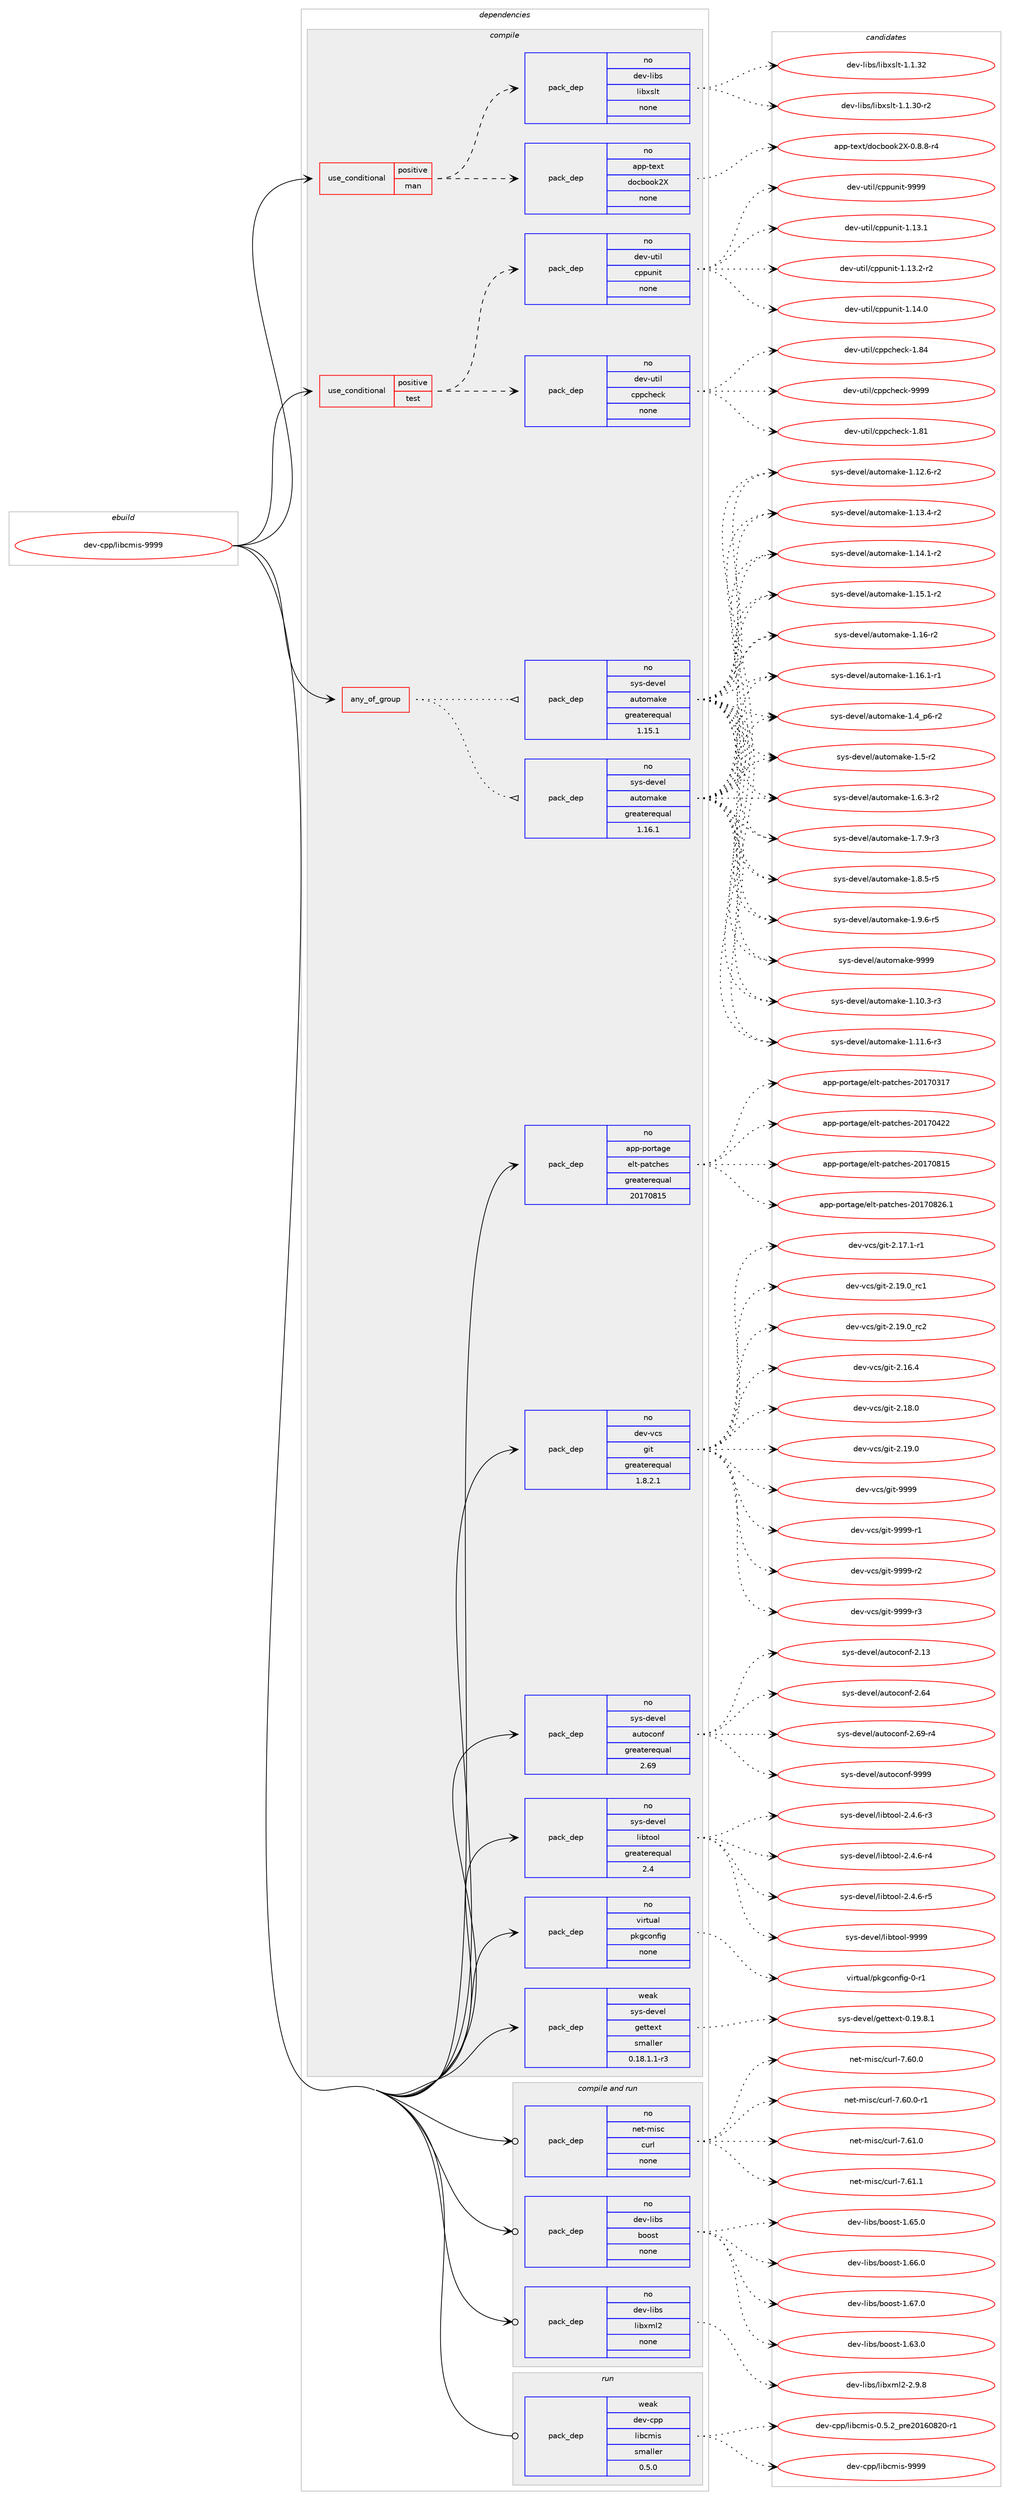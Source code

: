 digraph prolog {

# *************
# Graph options
# *************

newrank=true;
concentrate=true;
compound=true;
graph [rankdir=LR,fontname=Helvetica,fontsize=10,ranksep=1.5];#, ranksep=2.5, nodesep=0.2];
edge  [arrowhead=vee];
node  [fontname=Helvetica,fontsize=10];

# **********
# The ebuild
# **********

subgraph cluster_leftcol {
color=gray;
rank=same;
label=<<i>ebuild</i>>;
id [label="dev-cpp/libcmis-9999", color=red, width=4, href="../dev-cpp/libcmis-9999.svg"];
}

# ****************
# The dependencies
# ****************

subgraph cluster_midcol {
color=gray;
label=<<i>dependencies</i>>;
subgraph cluster_compile {
fillcolor="#eeeeee";
style=filled;
label=<<i>compile</i>>;
subgraph any66 {
dependency3209 [label=<<TABLE BORDER="0" CELLBORDER="1" CELLSPACING="0" CELLPADDING="4"><TR><TD CELLPADDING="10">any_of_group</TD></TR></TABLE>>, shape=none, color=red];subgraph pack2259 {
dependency3210 [label=<<TABLE BORDER="0" CELLBORDER="1" CELLSPACING="0" CELLPADDING="4" WIDTH="220"><TR><TD ROWSPAN="6" CELLPADDING="30">pack_dep</TD></TR><TR><TD WIDTH="110">no</TD></TR><TR><TD>sys-devel</TD></TR><TR><TD>automake</TD></TR><TR><TD>greaterequal</TD></TR><TR><TD>1.16.1</TD></TR></TABLE>>, shape=none, color=blue];
}
dependency3209:e -> dependency3210:w [weight=20,style="dotted",arrowhead="oinv"];
subgraph pack2260 {
dependency3211 [label=<<TABLE BORDER="0" CELLBORDER="1" CELLSPACING="0" CELLPADDING="4" WIDTH="220"><TR><TD ROWSPAN="6" CELLPADDING="30">pack_dep</TD></TR><TR><TD WIDTH="110">no</TD></TR><TR><TD>sys-devel</TD></TR><TR><TD>automake</TD></TR><TR><TD>greaterequal</TD></TR><TR><TD>1.15.1</TD></TR></TABLE>>, shape=none, color=blue];
}
dependency3209:e -> dependency3211:w [weight=20,style="dotted",arrowhead="oinv"];
}
id:e -> dependency3209:w [weight=20,style="solid",arrowhead="vee"];
subgraph cond878 {
dependency3212 [label=<<TABLE BORDER="0" CELLBORDER="1" CELLSPACING="0" CELLPADDING="4"><TR><TD ROWSPAN="3" CELLPADDING="10">use_conditional</TD></TR><TR><TD>positive</TD></TR><TR><TD>man</TD></TR></TABLE>>, shape=none, color=red];
subgraph pack2261 {
dependency3213 [label=<<TABLE BORDER="0" CELLBORDER="1" CELLSPACING="0" CELLPADDING="4" WIDTH="220"><TR><TD ROWSPAN="6" CELLPADDING="30">pack_dep</TD></TR><TR><TD WIDTH="110">no</TD></TR><TR><TD>app-text</TD></TR><TR><TD>docbook2X</TD></TR><TR><TD>none</TD></TR><TR><TD></TD></TR></TABLE>>, shape=none, color=blue];
}
dependency3212:e -> dependency3213:w [weight=20,style="dashed",arrowhead="vee"];
subgraph pack2262 {
dependency3214 [label=<<TABLE BORDER="0" CELLBORDER="1" CELLSPACING="0" CELLPADDING="4" WIDTH="220"><TR><TD ROWSPAN="6" CELLPADDING="30">pack_dep</TD></TR><TR><TD WIDTH="110">no</TD></TR><TR><TD>dev-libs</TD></TR><TR><TD>libxslt</TD></TR><TR><TD>none</TD></TR><TR><TD></TD></TR></TABLE>>, shape=none, color=blue];
}
dependency3212:e -> dependency3214:w [weight=20,style="dashed",arrowhead="vee"];
}
id:e -> dependency3212:w [weight=20,style="solid",arrowhead="vee"];
subgraph cond879 {
dependency3215 [label=<<TABLE BORDER="0" CELLBORDER="1" CELLSPACING="0" CELLPADDING="4"><TR><TD ROWSPAN="3" CELLPADDING="10">use_conditional</TD></TR><TR><TD>positive</TD></TR><TR><TD>test</TD></TR></TABLE>>, shape=none, color=red];
subgraph pack2263 {
dependency3216 [label=<<TABLE BORDER="0" CELLBORDER="1" CELLSPACING="0" CELLPADDING="4" WIDTH="220"><TR><TD ROWSPAN="6" CELLPADDING="30">pack_dep</TD></TR><TR><TD WIDTH="110">no</TD></TR><TR><TD>dev-util</TD></TR><TR><TD>cppcheck</TD></TR><TR><TD>none</TD></TR><TR><TD></TD></TR></TABLE>>, shape=none, color=blue];
}
dependency3215:e -> dependency3216:w [weight=20,style="dashed",arrowhead="vee"];
subgraph pack2264 {
dependency3217 [label=<<TABLE BORDER="0" CELLBORDER="1" CELLSPACING="0" CELLPADDING="4" WIDTH="220"><TR><TD ROWSPAN="6" CELLPADDING="30">pack_dep</TD></TR><TR><TD WIDTH="110">no</TD></TR><TR><TD>dev-util</TD></TR><TR><TD>cppunit</TD></TR><TR><TD>none</TD></TR><TR><TD></TD></TR></TABLE>>, shape=none, color=blue];
}
dependency3215:e -> dependency3217:w [weight=20,style="dashed",arrowhead="vee"];
}
id:e -> dependency3215:w [weight=20,style="solid",arrowhead="vee"];
subgraph pack2265 {
dependency3218 [label=<<TABLE BORDER="0" CELLBORDER="1" CELLSPACING="0" CELLPADDING="4" WIDTH="220"><TR><TD ROWSPAN="6" CELLPADDING="30">pack_dep</TD></TR><TR><TD WIDTH="110">no</TD></TR><TR><TD>app-portage</TD></TR><TR><TD>elt-patches</TD></TR><TR><TD>greaterequal</TD></TR><TR><TD>20170815</TD></TR></TABLE>>, shape=none, color=blue];
}
id:e -> dependency3218:w [weight=20,style="solid",arrowhead="vee"];
subgraph pack2266 {
dependency3219 [label=<<TABLE BORDER="0" CELLBORDER="1" CELLSPACING="0" CELLPADDING="4" WIDTH="220"><TR><TD ROWSPAN="6" CELLPADDING="30">pack_dep</TD></TR><TR><TD WIDTH="110">no</TD></TR><TR><TD>dev-vcs</TD></TR><TR><TD>git</TD></TR><TR><TD>greaterequal</TD></TR><TR><TD>1.8.2.1</TD></TR></TABLE>>, shape=none, color=blue];
}
id:e -> dependency3219:w [weight=20,style="solid",arrowhead="vee"];
subgraph pack2267 {
dependency3220 [label=<<TABLE BORDER="0" CELLBORDER="1" CELLSPACING="0" CELLPADDING="4" WIDTH="220"><TR><TD ROWSPAN="6" CELLPADDING="30">pack_dep</TD></TR><TR><TD WIDTH="110">no</TD></TR><TR><TD>sys-devel</TD></TR><TR><TD>autoconf</TD></TR><TR><TD>greaterequal</TD></TR><TR><TD>2.69</TD></TR></TABLE>>, shape=none, color=blue];
}
id:e -> dependency3220:w [weight=20,style="solid",arrowhead="vee"];
subgraph pack2268 {
dependency3221 [label=<<TABLE BORDER="0" CELLBORDER="1" CELLSPACING="0" CELLPADDING="4" WIDTH="220"><TR><TD ROWSPAN="6" CELLPADDING="30">pack_dep</TD></TR><TR><TD WIDTH="110">no</TD></TR><TR><TD>sys-devel</TD></TR><TR><TD>libtool</TD></TR><TR><TD>greaterequal</TD></TR><TR><TD>2.4</TD></TR></TABLE>>, shape=none, color=blue];
}
id:e -> dependency3221:w [weight=20,style="solid",arrowhead="vee"];
subgraph pack2269 {
dependency3222 [label=<<TABLE BORDER="0" CELLBORDER="1" CELLSPACING="0" CELLPADDING="4" WIDTH="220"><TR><TD ROWSPAN="6" CELLPADDING="30">pack_dep</TD></TR><TR><TD WIDTH="110">no</TD></TR><TR><TD>virtual</TD></TR><TR><TD>pkgconfig</TD></TR><TR><TD>none</TD></TR><TR><TD></TD></TR></TABLE>>, shape=none, color=blue];
}
id:e -> dependency3222:w [weight=20,style="solid",arrowhead="vee"];
subgraph pack2270 {
dependency3223 [label=<<TABLE BORDER="0" CELLBORDER="1" CELLSPACING="0" CELLPADDING="4" WIDTH="220"><TR><TD ROWSPAN="6" CELLPADDING="30">pack_dep</TD></TR><TR><TD WIDTH="110">weak</TD></TR><TR><TD>sys-devel</TD></TR><TR><TD>gettext</TD></TR><TR><TD>smaller</TD></TR><TR><TD>0.18.1.1-r3</TD></TR></TABLE>>, shape=none, color=blue];
}
id:e -> dependency3223:w [weight=20,style="solid",arrowhead="vee"];
}
subgraph cluster_compileandrun {
fillcolor="#eeeeee";
style=filled;
label=<<i>compile and run</i>>;
subgraph pack2271 {
dependency3224 [label=<<TABLE BORDER="0" CELLBORDER="1" CELLSPACING="0" CELLPADDING="4" WIDTH="220"><TR><TD ROWSPAN="6" CELLPADDING="30">pack_dep</TD></TR><TR><TD WIDTH="110">no</TD></TR><TR><TD>dev-libs</TD></TR><TR><TD>boost</TD></TR><TR><TD>none</TD></TR><TR><TD></TD></TR></TABLE>>, shape=none, color=blue];
}
id:e -> dependency3224:w [weight=20,style="solid",arrowhead="odotvee"];
subgraph pack2272 {
dependency3225 [label=<<TABLE BORDER="0" CELLBORDER="1" CELLSPACING="0" CELLPADDING="4" WIDTH="220"><TR><TD ROWSPAN="6" CELLPADDING="30">pack_dep</TD></TR><TR><TD WIDTH="110">no</TD></TR><TR><TD>dev-libs</TD></TR><TR><TD>libxml2</TD></TR><TR><TD>none</TD></TR><TR><TD></TD></TR></TABLE>>, shape=none, color=blue];
}
id:e -> dependency3225:w [weight=20,style="solid",arrowhead="odotvee"];
subgraph pack2273 {
dependency3226 [label=<<TABLE BORDER="0" CELLBORDER="1" CELLSPACING="0" CELLPADDING="4" WIDTH="220"><TR><TD ROWSPAN="6" CELLPADDING="30">pack_dep</TD></TR><TR><TD WIDTH="110">no</TD></TR><TR><TD>net-misc</TD></TR><TR><TD>curl</TD></TR><TR><TD>none</TD></TR><TR><TD></TD></TR></TABLE>>, shape=none, color=blue];
}
id:e -> dependency3226:w [weight=20,style="solid",arrowhead="odotvee"];
}
subgraph cluster_run {
fillcolor="#eeeeee";
style=filled;
label=<<i>run</i>>;
subgraph pack2274 {
dependency3227 [label=<<TABLE BORDER="0" CELLBORDER="1" CELLSPACING="0" CELLPADDING="4" WIDTH="220"><TR><TD ROWSPAN="6" CELLPADDING="30">pack_dep</TD></TR><TR><TD WIDTH="110">weak</TD></TR><TR><TD>dev-cpp</TD></TR><TR><TD>libcmis</TD></TR><TR><TD>smaller</TD></TR><TR><TD>0.5.0</TD></TR></TABLE>>, shape=none, color=blue];
}
id:e -> dependency3227:w [weight=20,style="solid",arrowhead="odot"];
}
}

# **************
# The candidates
# **************

subgraph cluster_choices {
rank=same;
color=gray;
label=<<i>candidates</i>>;

subgraph choice2259 {
color=black;
nodesep=1;
choice11512111545100101118101108479711711611110997107101454946494846514511451 [label="sys-devel/automake-1.10.3-r3", color=red, width=4,href="../sys-devel/automake-1.10.3-r3.svg"];
choice11512111545100101118101108479711711611110997107101454946494946544511451 [label="sys-devel/automake-1.11.6-r3", color=red, width=4,href="../sys-devel/automake-1.11.6-r3.svg"];
choice11512111545100101118101108479711711611110997107101454946495046544511450 [label="sys-devel/automake-1.12.6-r2", color=red, width=4,href="../sys-devel/automake-1.12.6-r2.svg"];
choice11512111545100101118101108479711711611110997107101454946495146524511450 [label="sys-devel/automake-1.13.4-r2", color=red, width=4,href="../sys-devel/automake-1.13.4-r2.svg"];
choice11512111545100101118101108479711711611110997107101454946495246494511450 [label="sys-devel/automake-1.14.1-r2", color=red, width=4,href="../sys-devel/automake-1.14.1-r2.svg"];
choice11512111545100101118101108479711711611110997107101454946495346494511450 [label="sys-devel/automake-1.15.1-r2", color=red, width=4,href="../sys-devel/automake-1.15.1-r2.svg"];
choice1151211154510010111810110847971171161111099710710145494649544511450 [label="sys-devel/automake-1.16-r2", color=red, width=4,href="../sys-devel/automake-1.16-r2.svg"];
choice11512111545100101118101108479711711611110997107101454946495446494511449 [label="sys-devel/automake-1.16.1-r1", color=red, width=4,href="../sys-devel/automake-1.16.1-r1.svg"];
choice115121115451001011181011084797117116111109971071014549465295112544511450 [label="sys-devel/automake-1.4_p6-r2", color=red, width=4,href="../sys-devel/automake-1.4_p6-r2.svg"];
choice11512111545100101118101108479711711611110997107101454946534511450 [label="sys-devel/automake-1.5-r2", color=red, width=4,href="../sys-devel/automake-1.5-r2.svg"];
choice115121115451001011181011084797117116111109971071014549465446514511450 [label="sys-devel/automake-1.6.3-r2", color=red, width=4,href="../sys-devel/automake-1.6.3-r2.svg"];
choice115121115451001011181011084797117116111109971071014549465546574511451 [label="sys-devel/automake-1.7.9-r3", color=red, width=4,href="../sys-devel/automake-1.7.9-r3.svg"];
choice115121115451001011181011084797117116111109971071014549465646534511453 [label="sys-devel/automake-1.8.5-r5", color=red, width=4,href="../sys-devel/automake-1.8.5-r5.svg"];
choice115121115451001011181011084797117116111109971071014549465746544511453 [label="sys-devel/automake-1.9.6-r5", color=red, width=4,href="../sys-devel/automake-1.9.6-r5.svg"];
choice115121115451001011181011084797117116111109971071014557575757 [label="sys-devel/automake-9999", color=red, width=4,href="../sys-devel/automake-9999.svg"];
dependency3210:e -> choice11512111545100101118101108479711711611110997107101454946494846514511451:w [style=dotted,weight="100"];
dependency3210:e -> choice11512111545100101118101108479711711611110997107101454946494946544511451:w [style=dotted,weight="100"];
dependency3210:e -> choice11512111545100101118101108479711711611110997107101454946495046544511450:w [style=dotted,weight="100"];
dependency3210:e -> choice11512111545100101118101108479711711611110997107101454946495146524511450:w [style=dotted,weight="100"];
dependency3210:e -> choice11512111545100101118101108479711711611110997107101454946495246494511450:w [style=dotted,weight="100"];
dependency3210:e -> choice11512111545100101118101108479711711611110997107101454946495346494511450:w [style=dotted,weight="100"];
dependency3210:e -> choice1151211154510010111810110847971171161111099710710145494649544511450:w [style=dotted,weight="100"];
dependency3210:e -> choice11512111545100101118101108479711711611110997107101454946495446494511449:w [style=dotted,weight="100"];
dependency3210:e -> choice115121115451001011181011084797117116111109971071014549465295112544511450:w [style=dotted,weight="100"];
dependency3210:e -> choice11512111545100101118101108479711711611110997107101454946534511450:w [style=dotted,weight="100"];
dependency3210:e -> choice115121115451001011181011084797117116111109971071014549465446514511450:w [style=dotted,weight="100"];
dependency3210:e -> choice115121115451001011181011084797117116111109971071014549465546574511451:w [style=dotted,weight="100"];
dependency3210:e -> choice115121115451001011181011084797117116111109971071014549465646534511453:w [style=dotted,weight="100"];
dependency3210:e -> choice115121115451001011181011084797117116111109971071014549465746544511453:w [style=dotted,weight="100"];
dependency3210:e -> choice115121115451001011181011084797117116111109971071014557575757:w [style=dotted,weight="100"];
}
subgraph choice2260 {
color=black;
nodesep=1;
choice11512111545100101118101108479711711611110997107101454946494846514511451 [label="sys-devel/automake-1.10.3-r3", color=red, width=4,href="../sys-devel/automake-1.10.3-r3.svg"];
choice11512111545100101118101108479711711611110997107101454946494946544511451 [label="sys-devel/automake-1.11.6-r3", color=red, width=4,href="../sys-devel/automake-1.11.6-r3.svg"];
choice11512111545100101118101108479711711611110997107101454946495046544511450 [label="sys-devel/automake-1.12.6-r2", color=red, width=4,href="../sys-devel/automake-1.12.6-r2.svg"];
choice11512111545100101118101108479711711611110997107101454946495146524511450 [label="sys-devel/automake-1.13.4-r2", color=red, width=4,href="../sys-devel/automake-1.13.4-r2.svg"];
choice11512111545100101118101108479711711611110997107101454946495246494511450 [label="sys-devel/automake-1.14.1-r2", color=red, width=4,href="../sys-devel/automake-1.14.1-r2.svg"];
choice11512111545100101118101108479711711611110997107101454946495346494511450 [label="sys-devel/automake-1.15.1-r2", color=red, width=4,href="../sys-devel/automake-1.15.1-r2.svg"];
choice1151211154510010111810110847971171161111099710710145494649544511450 [label="sys-devel/automake-1.16-r2", color=red, width=4,href="../sys-devel/automake-1.16-r2.svg"];
choice11512111545100101118101108479711711611110997107101454946495446494511449 [label="sys-devel/automake-1.16.1-r1", color=red, width=4,href="../sys-devel/automake-1.16.1-r1.svg"];
choice115121115451001011181011084797117116111109971071014549465295112544511450 [label="sys-devel/automake-1.4_p6-r2", color=red, width=4,href="../sys-devel/automake-1.4_p6-r2.svg"];
choice11512111545100101118101108479711711611110997107101454946534511450 [label="sys-devel/automake-1.5-r2", color=red, width=4,href="../sys-devel/automake-1.5-r2.svg"];
choice115121115451001011181011084797117116111109971071014549465446514511450 [label="sys-devel/automake-1.6.3-r2", color=red, width=4,href="../sys-devel/automake-1.6.3-r2.svg"];
choice115121115451001011181011084797117116111109971071014549465546574511451 [label="sys-devel/automake-1.7.9-r3", color=red, width=4,href="../sys-devel/automake-1.7.9-r3.svg"];
choice115121115451001011181011084797117116111109971071014549465646534511453 [label="sys-devel/automake-1.8.5-r5", color=red, width=4,href="../sys-devel/automake-1.8.5-r5.svg"];
choice115121115451001011181011084797117116111109971071014549465746544511453 [label="sys-devel/automake-1.9.6-r5", color=red, width=4,href="../sys-devel/automake-1.9.6-r5.svg"];
choice115121115451001011181011084797117116111109971071014557575757 [label="sys-devel/automake-9999", color=red, width=4,href="../sys-devel/automake-9999.svg"];
dependency3211:e -> choice11512111545100101118101108479711711611110997107101454946494846514511451:w [style=dotted,weight="100"];
dependency3211:e -> choice11512111545100101118101108479711711611110997107101454946494946544511451:w [style=dotted,weight="100"];
dependency3211:e -> choice11512111545100101118101108479711711611110997107101454946495046544511450:w [style=dotted,weight="100"];
dependency3211:e -> choice11512111545100101118101108479711711611110997107101454946495146524511450:w [style=dotted,weight="100"];
dependency3211:e -> choice11512111545100101118101108479711711611110997107101454946495246494511450:w [style=dotted,weight="100"];
dependency3211:e -> choice11512111545100101118101108479711711611110997107101454946495346494511450:w [style=dotted,weight="100"];
dependency3211:e -> choice1151211154510010111810110847971171161111099710710145494649544511450:w [style=dotted,weight="100"];
dependency3211:e -> choice11512111545100101118101108479711711611110997107101454946495446494511449:w [style=dotted,weight="100"];
dependency3211:e -> choice115121115451001011181011084797117116111109971071014549465295112544511450:w [style=dotted,weight="100"];
dependency3211:e -> choice11512111545100101118101108479711711611110997107101454946534511450:w [style=dotted,weight="100"];
dependency3211:e -> choice115121115451001011181011084797117116111109971071014549465446514511450:w [style=dotted,weight="100"];
dependency3211:e -> choice115121115451001011181011084797117116111109971071014549465546574511451:w [style=dotted,weight="100"];
dependency3211:e -> choice115121115451001011181011084797117116111109971071014549465646534511453:w [style=dotted,weight="100"];
dependency3211:e -> choice115121115451001011181011084797117116111109971071014549465746544511453:w [style=dotted,weight="100"];
dependency3211:e -> choice115121115451001011181011084797117116111109971071014557575757:w [style=dotted,weight="100"];
}
subgraph choice2261 {
color=black;
nodesep=1;
choice971121124511610112011647100111999811111110750884548465646564511452 [label="app-text/docbook2X-0.8.8-r4", color=red, width=4,href="../app-text/docbook2X-0.8.8-r4.svg"];
dependency3213:e -> choice971121124511610112011647100111999811111110750884548465646564511452:w [style=dotted,weight="100"];
}
subgraph choice2262 {
color=black;
nodesep=1;
choice10010111845108105981154710810598120115108116454946494651484511450 [label="dev-libs/libxslt-1.1.30-r2", color=red, width=4,href="../dev-libs/libxslt-1.1.30-r2.svg"];
choice1001011184510810598115471081059812011510811645494649465150 [label="dev-libs/libxslt-1.1.32", color=red, width=4,href="../dev-libs/libxslt-1.1.32.svg"];
dependency3214:e -> choice10010111845108105981154710810598120115108116454946494651484511450:w [style=dotted,weight="100"];
dependency3214:e -> choice1001011184510810598115471081059812011510811645494649465150:w [style=dotted,weight="100"];
}
subgraph choice2263 {
color=black;
nodesep=1;
choice10010111845117116105108479911211299104101991074549465649 [label="dev-util/cppcheck-1.81", color=red, width=4,href="../dev-util/cppcheck-1.81.svg"];
choice10010111845117116105108479911211299104101991074549465652 [label="dev-util/cppcheck-1.84", color=red, width=4,href="../dev-util/cppcheck-1.84.svg"];
choice10010111845117116105108479911211299104101991074557575757 [label="dev-util/cppcheck-9999", color=red, width=4,href="../dev-util/cppcheck-9999.svg"];
dependency3216:e -> choice10010111845117116105108479911211299104101991074549465649:w [style=dotted,weight="100"];
dependency3216:e -> choice10010111845117116105108479911211299104101991074549465652:w [style=dotted,weight="100"];
dependency3216:e -> choice10010111845117116105108479911211299104101991074557575757:w [style=dotted,weight="100"];
}
subgraph choice2264 {
color=black;
nodesep=1;
choice10010111845117116105108479911211211711010511645494649514649 [label="dev-util/cppunit-1.13.1", color=red, width=4,href="../dev-util/cppunit-1.13.1.svg"];
choice100101118451171161051084799112112117110105116454946495146504511450 [label="dev-util/cppunit-1.13.2-r2", color=red, width=4,href="../dev-util/cppunit-1.13.2-r2.svg"];
choice10010111845117116105108479911211211711010511645494649524648 [label="dev-util/cppunit-1.14.0", color=red, width=4,href="../dev-util/cppunit-1.14.0.svg"];
choice1001011184511711610510847991121121171101051164557575757 [label="dev-util/cppunit-9999", color=red, width=4,href="../dev-util/cppunit-9999.svg"];
dependency3217:e -> choice10010111845117116105108479911211211711010511645494649514649:w [style=dotted,weight="100"];
dependency3217:e -> choice100101118451171161051084799112112117110105116454946495146504511450:w [style=dotted,weight="100"];
dependency3217:e -> choice10010111845117116105108479911211211711010511645494649524648:w [style=dotted,weight="100"];
dependency3217:e -> choice1001011184511711610510847991121121171101051164557575757:w [style=dotted,weight="100"];
}
subgraph choice2265 {
color=black;
nodesep=1;
choice97112112451121111141169710310147101108116451129711699104101115455048495548514955 [label="app-portage/elt-patches-20170317", color=red, width=4,href="../app-portage/elt-patches-20170317.svg"];
choice97112112451121111141169710310147101108116451129711699104101115455048495548525050 [label="app-portage/elt-patches-20170422", color=red, width=4,href="../app-portage/elt-patches-20170422.svg"];
choice97112112451121111141169710310147101108116451129711699104101115455048495548564953 [label="app-portage/elt-patches-20170815", color=red, width=4,href="../app-portage/elt-patches-20170815.svg"];
choice971121124511211111411697103101471011081164511297116991041011154550484955485650544649 [label="app-portage/elt-patches-20170826.1", color=red, width=4,href="../app-portage/elt-patches-20170826.1.svg"];
dependency3218:e -> choice97112112451121111141169710310147101108116451129711699104101115455048495548514955:w [style=dotted,weight="100"];
dependency3218:e -> choice97112112451121111141169710310147101108116451129711699104101115455048495548525050:w [style=dotted,weight="100"];
dependency3218:e -> choice97112112451121111141169710310147101108116451129711699104101115455048495548564953:w [style=dotted,weight="100"];
dependency3218:e -> choice971121124511211111411697103101471011081164511297116991041011154550484955485650544649:w [style=dotted,weight="100"];
}
subgraph choice2266 {
color=black;
nodesep=1;
choice100101118451189911547103105116455046495546494511449 [label="dev-vcs/git-2.17.1-r1", color=red, width=4,href="../dev-vcs/git-2.17.1-r1.svg"];
choice10010111845118991154710310511645504649574648951149949 [label="dev-vcs/git-2.19.0_rc1", color=red, width=4,href="../dev-vcs/git-2.19.0_rc1.svg"];
choice10010111845118991154710310511645504649574648951149950 [label="dev-vcs/git-2.19.0_rc2", color=red, width=4,href="../dev-vcs/git-2.19.0_rc2.svg"];
choice10010111845118991154710310511645504649544652 [label="dev-vcs/git-2.16.4", color=red, width=4,href="../dev-vcs/git-2.16.4.svg"];
choice10010111845118991154710310511645504649564648 [label="dev-vcs/git-2.18.0", color=red, width=4,href="../dev-vcs/git-2.18.0.svg"];
choice10010111845118991154710310511645504649574648 [label="dev-vcs/git-2.19.0", color=red, width=4,href="../dev-vcs/git-2.19.0.svg"];
choice1001011184511899115471031051164557575757 [label="dev-vcs/git-9999", color=red, width=4,href="../dev-vcs/git-9999.svg"];
choice10010111845118991154710310511645575757574511449 [label="dev-vcs/git-9999-r1", color=red, width=4,href="../dev-vcs/git-9999-r1.svg"];
choice10010111845118991154710310511645575757574511450 [label="dev-vcs/git-9999-r2", color=red, width=4,href="../dev-vcs/git-9999-r2.svg"];
choice10010111845118991154710310511645575757574511451 [label="dev-vcs/git-9999-r3", color=red, width=4,href="../dev-vcs/git-9999-r3.svg"];
dependency3219:e -> choice100101118451189911547103105116455046495546494511449:w [style=dotted,weight="100"];
dependency3219:e -> choice10010111845118991154710310511645504649574648951149949:w [style=dotted,weight="100"];
dependency3219:e -> choice10010111845118991154710310511645504649574648951149950:w [style=dotted,weight="100"];
dependency3219:e -> choice10010111845118991154710310511645504649544652:w [style=dotted,weight="100"];
dependency3219:e -> choice10010111845118991154710310511645504649564648:w [style=dotted,weight="100"];
dependency3219:e -> choice10010111845118991154710310511645504649574648:w [style=dotted,weight="100"];
dependency3219:e -> choice1001011184511899115471031051164557575757:w [style=dotted,weight="100"];
dependency3219:e -> choice10010111845118991154710310511645575757574511449:w [style=dotted,weight="100"];
dependency3219:e -> choice10010111845118991154710310511645575757574511450:w [style=dotted,weight="100"];
dependency3219:e -> choice10010111845118991154710310511645575757574511451:w [style=dotted,weight="100"];
}
subgraph choice2267 {
color=black;
nodesep=1;
choice115121115451001011181011084797117116111991111101024550464951 [label="sys-devel/autoconf-2.13", color=red, width=4,href="../sys-devel/autoconf-2.13.svg"];
choice115121115451001011181011084797117116111991111101024550465452 [label="sys-devel/autoconf-2.64", color=red, width=4,href="../sys-devel/autoconf-2.64.svg"];
choice1151211154510010111810110847971171161119911111010245504654574511452 [label="sys-devel/autoconf-2.69-r4", color=red, width=4,href="../sys-devel/autoconf-2.69-r4.svg"];
choice115121115451001011181011084797117116111991111101024557575757 [label="sys-devel/autoconf-9999", color=red, width=4,href="../sys-devel/autoconf-9999.svg"];
dependency3220:e -> choice115121115451001011181011084797117116111991111101024550464951:w [style=dotted,weight="100"];
dependency3220:e -> choice115121115451001011181011084797117116111991111101024550465452:w [style=dotted,weight="100"];
dependency3220:e -> choice1151211154510010111810110847971171161119911111010245504654574511452:w [style=dotted,weight="100"];
dependency3220:e -> choice115121115451001011181011084797117116111991111101024557575757:w [style=dotted,weight="100"];
}
subgraph choice2268 {
color=black;
nodesep=1;
choice1151211154510010111810110847108105981161111111084550465246544511451 [label="sys-devel/libtool-2.4.6-r3", color=red, width=4,href="../sys-devel/libtool-2.4.6-r3.svg"];
choice1151211154510010111810110847108105981161111111084550465246544511452 [label="sys-devel/libtool-2.4.6-r4", color=red, width=4,href="../sys-devel/libtool-2.4.6-r4.svg"];
choice1151211154510010111810110847108105981161111111084550465246544511453 [label="sys-devel/libtool-2.4.6-r5", color=red, width=4,href="../sys-devel/libtool-2.4.6-r5.svg"];
choice1151211154510010111810110847108105981161111111084557575757 [label="sys-devel/libtool-9999", color=red, width=4,href="../sys-devel/libtool-9999.svg"];
dependency3221:e -> choice1151211154510010111810110847108105981161111111084550465246544511451:w [style=dotted,weight="100"];
dependency3221:e -> choice1151211154510010111810110847108105981161111111084550465246544511452:w [style=dotted,weight="100"];
dependency3221:e -> choice1151211154510010111810110847108105981161111111084550465246544511453:w [style=dotted,weight="100"];
dependency3221:e -> choice1151211154510010111810110847108105981161111111084557575757:w [style=dotted,weight="100"];
}
subgraph choice2269 {
color=black;
nodesep=1;
choice11810511411611797108471121071039911111010210510345484511449 [label="virtual/pkgconfig-0-r1", color=red, width=4,href="../virtual/pkgconfig-0-r1.svg"];
dependency3222:e -> choice11810511411611797108471121071039911111010210510345484511449:w [style=dotted,weight="100"];
}
subgraph choice2270 {
color=black;
nodesep=1;
choice1151211154510010111810110847103101116116101120116454846495746564649 [label="sys-devel/gettext-0.19.8.1", color=red, width=4,href="../sys-devel/gettext-0.19.8.1.svg"];
dependency3223:e -> choice1151211154510010111810110847103101116116101120116454846495746564649:w [style=dotted,weight="100"];
}
subgraph choice2271 {
color=black;
nodesep=1;
choice1001011184510810598115479811111111511645494654514648 [label="dev-libs/boost-1.63.0", color=red, width=4,href="../dev-libs/boost-1.63.0.svg"];
choice1001011184510810598115479811111111511645494654534648 [label="dev-libs/boost-1.65.0", color=red, width=4,href="../dev-libs/boost-1.65.0.svg"];
choice1001011184510810598115479811111111511645494654544648 [label="dev-libs/boost-1.66.0", color=red, width=4,href="../dev-libs/boost-1.66.0.svg"];
choice1001011184510810598115479811111111511645494654554648 [label="dev-libs/boost-1.67.0", color=red, width=4,href="../dev-libs/boost-1.67.0.svg"];
dependency3224:e -> choice1001011184510810598115479811111111511645494654514648:w [style=dotted,weight="100"];
dependency3224:e -> choice1001011184510810598115479811111111511645494654534648:w [style=dotted,weight="100"];
dependency3224:e -> choice1001011184510810598115479811111111511645494654544648:w [style=dotted,weight="100"];
dependency3224:e -> choice1001011184510810598115479811111111511645494654554648:w [style=dotted,weight="100"];
}
subgraph choice2272 {
color=black;
nodesep=1;
choice1001011184510810598115471081059812010910850455046574656 [label="dev-libs/libxml2-2.9.8", color=red, width=4,href="../dev-libs/libxml2-2.9.8.svg"];
dependency3225:e -> choice1001011184510810598115471081059812010910850455046574656:w [style=dotted,weight="100"];
}
subgraph choice2273 {
color=black;
nodesep=1;
choice1101011164510910511599479911711410845554654484648 [label="net-misc/curl-7.60.0", color=red, width=4,href="../net-misc/curl-7.60.0.svg"];
choice11010111645109105115994799117114108455546544846484511449 [label="net-misc/curl-7.60.0-r1", color=red, width=4,href="../net-misc/curl-7.60.0-r1.svg"];
choice1101011164510910511599479911711410845554654494648 [label="net-misc/curl-7.61.0", color=red, width=4,href="../net-misc/curl-7.61.0.svg"];
choice1101011164510910511599479911711410845554654494649 [label="net-misc/curl-7.61.1", color=red, width=4,href="../net-misc/curl-7.61.1.svg"];
dependency3226:e -> choice1101011164510910511599479911711410845554654484648:w [style=dotted,weight="100"];
dependency3226:e -> choice11010111645109105115994799117114108455546544846484511449:w [style=dotted,weight="100"];
dependency3226:e -> choice1101011164510910511599479911711410845554654494648:w [style=dotted,weight="100"];
dependency3226:e -> choice1101011164510910511599479911711410845554654494649:w [style=dotted,weight="100"];
}
subgraph choice2274 {
color=black;
nodesep=1;
choice10010111845991121124710810598991091051154548465346509511211410150484954485650484511449 [label="dev-cpp/libcmis-0.5.2_pre20160820-r1", color=red, width=4,href="../dev-cpp/libcmis-0.5.2_pre20160820-r1.svg"];
choice10010111845991121124710810598991091051154557575757 [label="dev-cpp/libcmis-9999", color=red, width=4,href="../dev-cpp/libcmis-9999.svg"];
dependency3227:e -> choice10010111845991121124710810598991091051154548465346509511211410150484954485650484511449:w [style=dotted,weight="100"];
dependency3227:e -> choice10010111845991121124710810598991091051154557575757:w [style=dotted,weight="100"];
}
}

}
